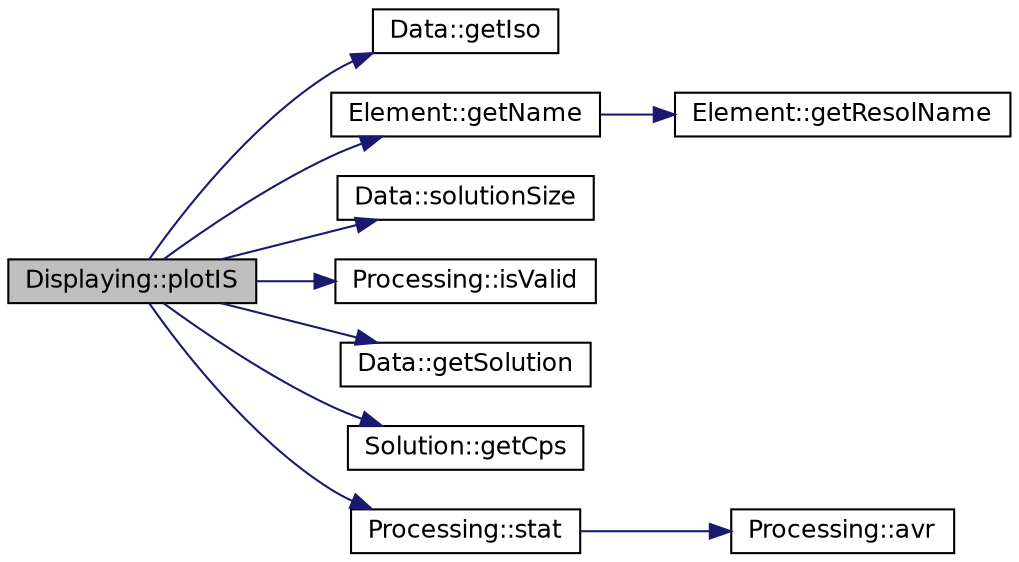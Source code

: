 digraph "Displaying::plotIS"
{
 // INTERACTIVE_SVG=YES
  edge [fontname="Helvetica",fontsize="12",labelfontname="Helvetica",labelfontsize="12"];
  node [fontname="Helvetica",fontsize="12",shape=record];
  rankdir="LR";
  Node1 [label="Displaying::plotIS",height=0.2,width=0.4,color="black", fillcolor="grey75", style="filled" fontcolor="black"];
  Node1 -> Node2 [color="midnightblue",fontsize="12",style="solid",fontname="Helvetica"];
  Node2 [label="Data::getIso",height=0.2,width=0.4,color="black", fillcolor="white", style="filled",URL="$a00002.html#a4baa9866aaea800c81e4502b9483e4ec",tooltip="Gets an element identified by its Id. "];
  Node1 -> Node3 [color="midnightblue",fontsize="12",style="solid",fontname="Helvetica"];
  Node3 [label="Element::getName",height=0.2,width=0.4,color="black", fillcolor="white", style="filled",URL="$a00005.html#a82faf6c27cd36339a0a12cae9beb89af",tooltip="Gets the complete Name of the istope, used to display the element to HCI. "];
  Node3 -> Node4 [color="midnightblue",fontsize="12",style="solid",fontname="Helvetica"];
  Node4 [label="Element::getResolName",height=0.2,width=0.4,color="black", fillcolor="white", style="filled",URL="$a00005.html#abb76918e2eabc06604d4abc04243a714",tooltip="Gets the resolution defined into a String. "];
  Node1 -> Node5 [color="midnightblue",fontsize="12",style="solid",fontname="Helvetica"];
  Node5 [label="Data::solutionSize",height=0.2,width=0.4,color="black", fillcolor="white", style="filled",URL="$a00002.html#a84179b0c71fb3e69cfa177e92004ee79",tooltip="Gets the Number of Solutions. "];
  Node1 -> Node6 [color="midnightblue",fontsize="12",style="solid",fontname="Helvetica"];
  Node6 [label="Processing::isValid",height=0.2,width=0.4,color="black", fillcolor="white", style="filled",URL="$a00011.html#aeabb0a31dafb8c9bcb81749f9b18b469",tooltip="Tests the validit of a number. "];
  Node1 -> Node7 [color="midnightblue",fontsize="12",style="solid",fontname="Helvetica"];
  Node7 [label="Data::getSolution",height=0.2,width=0.4,color="black", fillcolor="white", style="filled",URL="$a00002.html#a7b1a07606090591e7fffb48be72bd734",tooltip="Gets a solution identified by its Id. "];
  Node1 -> Node8 [color="midnightblue",fontsize="12",style="solid",fontname="Helvetica"];
  Node8 [label="Solution::getCps",height=0.2,width=0.4,color="black", fillcolor="white", style="filled",URL="$a00014.html#a6cb75c8a1aa020796506362920216816",tooltip="Gets Intensity. "];
  Node1 -> Node9 [color="midnightblue",fontsize="12",style="solid",fontname="Helvetica"];
  Node9 [label="Processing::stat",height=0.2,width=0.4,color="black", fillcolor="white", style="filled",URL="$a00011.html#ab0405d28406546aa473efb059588b045",tooltip="Computes the average (first) and the standard deviation (second) of a vector. "];
  Node9 -> Node10 [color="midnightblue",fontsize="12",style="solid",fontname="Helvetica"];
  Node10 [label="Processing::avr",height=0.2,width=0.4,color="black", fillcolor="white", style="filled",URL="$a00011.html#a987c411b18bf6bd14b73a547649d407c",tooltip="Computes the average of a vector. "];
}
